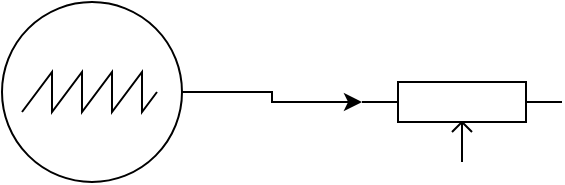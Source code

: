<mxfile version="14.9.1" type="github">
  <diagram id="prtHgNgQTEPvFCAcTncT" name="Page-1">
    <mxGraphModel dx="691" dy="446" grid="1" gridSize="10" guides="1" tooltips="1" connect="1" arrows="1" fold="1" page="1" pageScale="1" pageWidth="827" pageHeight="1169" math="0" shadow="0">
      <root>
        <mxCell id="0" />
        <mxCell id="1" parent="0" />
        <mxCell id="_bcRgNlQ-F5eU71QYDT9-16" style="edgeStyle=orthogonalEdgeStyle;rounded=0;orthogonalLoop=1;jettySize=auto;html=1;exitX=1;exitY=0.5;exitDx=0;exitDy=0;exitPerimeter=0;entryX=0;entryY=0.25;entryDx=0;entryDy=0;entryPerimeter=0;" edge="1" parent="1" source="_bcRgNlQ-F5eU71QYDT9-14" target="_bcRgNlQ-F5eU71QYDT9-15">
          <mxGeometry relative="1" as="geometry" />
        </mxCell>
        <mxCell id="_bcRgNlQ-F5eU71QYDT9-14" value="" style="perimeter=ellipsePerimeter;verticalLabelPosition=bottom;shadow=0;dashed=0;align=center;html=1;verticalAlign=top;shape=mxgraph.electrical.instruments.oscilloscope;" vertex="1" parent="1">
          <mxGeometry x="40" y="10" width="90" height="90" as="geometry" />
        </mxCell>
        <mxCell id="_bcRgNlQ-F5eU71QYDT9-15" value="" style="pointerEvents=1;verticalLabelPosition=bottom;shadow=0;dashed=0;align=center;html=1;verticalAlign=top;shape=mxgraph.electrical.resistors.potentiometer_1;" vertex="1" parent="1">
          <mxGeometry x="220" y="50" width="100" height="40" as="geometry" />
        </mxCell>
      </root>
    </mxGraphModel>
  </diagram>
</mxfile>
